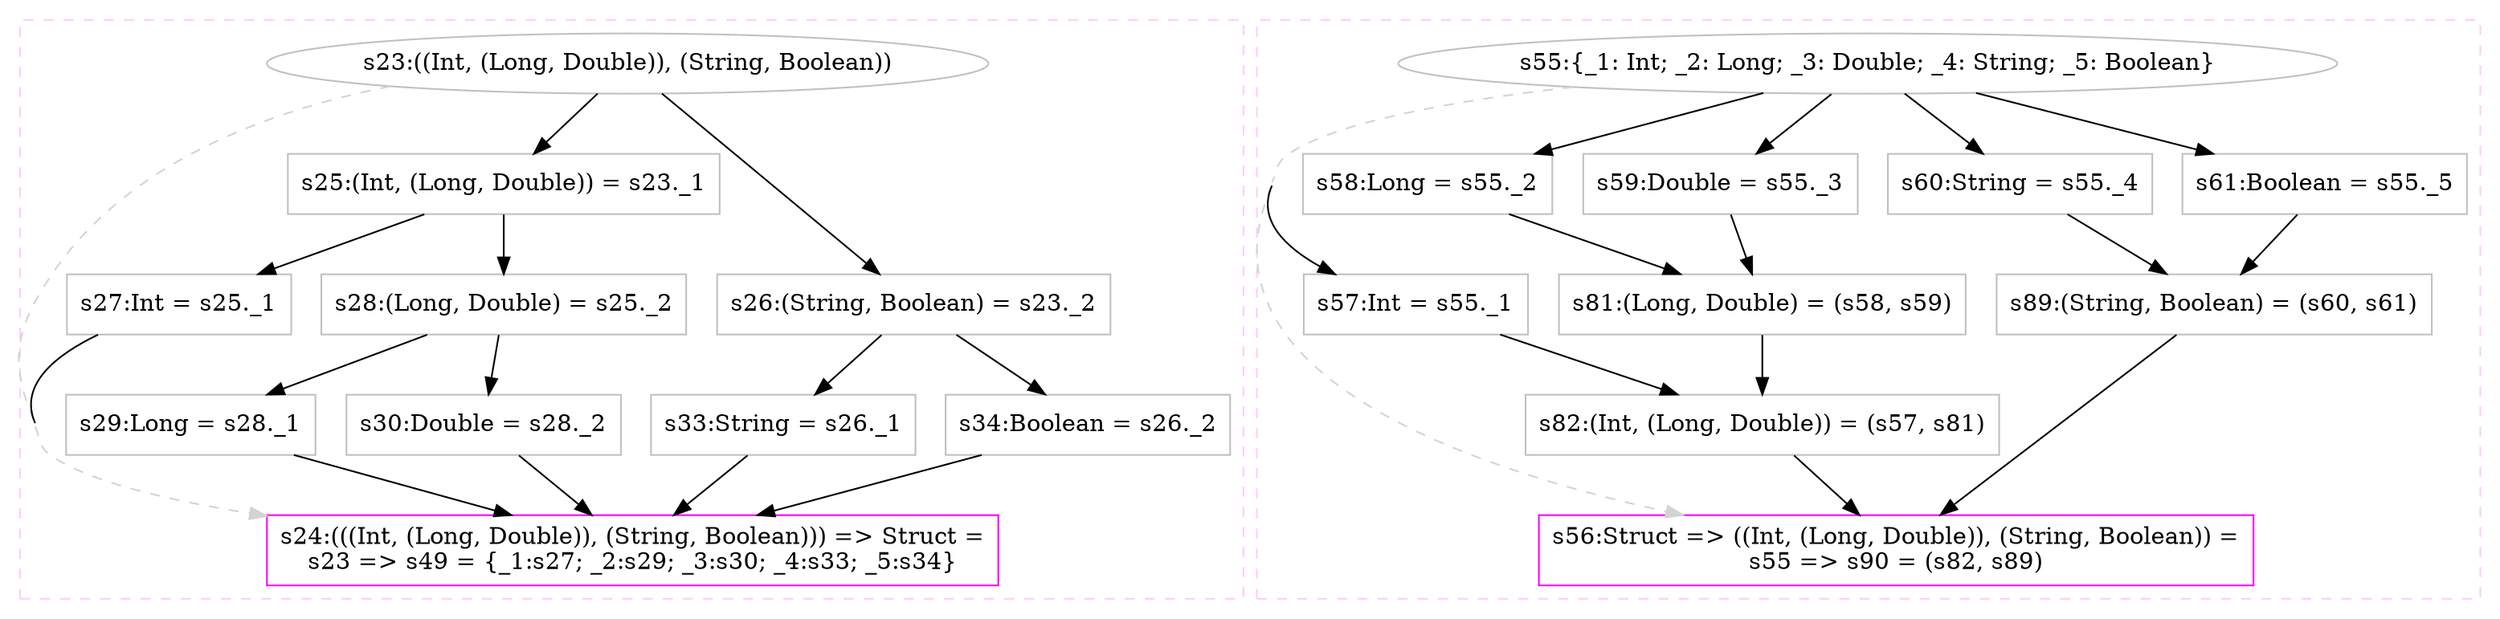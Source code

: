digraph "graph_s24_s56_3750942124867795775.dot" {
	graph [concentrate=true];
	node [label="\N"];
	graph [bb="0,0,1238,362"];
	subgraph cluster_s24 {
		graph [style=dashed,
			color="#FFCCFF",
			bb="8,8,615,354"];
		{
			graph [rank=source,
				bb=""];
			s23 [label="s23:((Int, (Long, Double)), (String, Boolean))", color=gray, pos="312,328", width="5.2015", height="0.5"];
		}
		{
			graph [rank=sink,
				bb=""];
			s24 [label="s24:(((Int, (Long, Double)), (String, Boolean))) => Struct =\ls23 => s49 = {_1:s27; _2:s29; _3:s30; _4:s33; _5:s34}", color=magenta, shape=box, tooltip="s24:(((Int, (Long, Double)), (String, Boolean))) => Struct", pos="314,37", width="4.8388", height="0.57778"];
		}
		s25 [label="s25:(Int, (Long, Double)) = s23._1", color=gray, shape=box, tooltip="s25:(Int, (Long, Double))", pos="250,256", width="2.9177", height="0.5"];
		s27 [label="s27:Int = s25._1", color=gray, shape=box, tooltip="s27:Int", pos="89,184", width="1.4773", height="0.5"];
		s28 [label="s28:(Long, Double) = s25._2", color=gray, shape=box, tooltip="s28:(Long, Double)", pos="250,184", width="2.4741", height="0.5"];
		s29 [label="s29:Long = s28._1", color=gray, shape=box, tooltip="s29:Long", pos="96,112", width="1.6718", height="0.5"];
		s30 [label="s30:Double = s28._2", color=gray, shape=box, tooltip="s30:Double", pos="241,112", width="1.8361", height="0.5"];
		s26 [label="s26:(String, Boolean) = s23._2", color=gray, shape=box, tooltip="s26:(String, Boolean)", pos="451,184", width="2.6138", height="0.5"];
		s33 [label="s33:String = s26._1", color=gray, shape=box, tooltip="s33:String", pos="388,112", width="1.732", height="0.5"];
		s34 [label="s34:Boolean = s26._2", color=gray, shape=box, tooltip="s34:Boolean", pos="538,112", width="1.9016", height="0.5"];
		s23 -> s24 [style=dashed, color=lightgray, weight=0, pos="212.4,312.67 146.87,297.39 66.22,266.05 27,202 6.2129,168.05 0.4104,149.18 17,113;e,153.4,57.654 17,111 20.609,103.01 19.845,99.064\
 27,94 47.201,79.703 93.645,68.174 143.41,59.377"];
		s27 -> s24 [style=solid, pos="50.338,165.76 28.366,153.23 7.0455,134.71 17,113"];
		s29 -> s24 [style=solid, pos="e,255.36,57.635 146.84,93.977 176.25,84.126 213.66,71.599 245.63,60.894"];
		s30 -> s24 [style=solid, pos="e,294.25,57.755 258.3,93.7 266.9,85.099 277.49,74.509 287.12,64.881"];
		s33 -> s24 [style=solid, pos="e,334.03,57.755 370.46,93.7 361.74,85.099 351.01,74.509 341.25,64.881"];
		s34 -> s24 [style=solid, pos="e,374.25,57.635 485.76,93.977 455.41,84.084 416.77,71.491 383.83,60.755"];
		s25 -> s27 [style=solid, pos="e,128.26,202.07 210.61,237.88 188.61,228.31 160.99,216.3 137.64,206.15"];
		s26 -> s33 [style=solid, pos="e,403.39,130.1 435.43,165.7 427.8,157.22 418.48,146.86 410.12,137.58"];
		s25 -> s28 [style=solid, pos="e,250,202.1 250,237.7 250,229.98 250,220.71 250,212.11"];
		s23 -> s26 [style=solid, pos="e,434.33,202.07 328.87,309.82 339.05,299.45 352.27,285.97 364,274 385.43,252.12 409.8,227.18 427.29,209.28"];
		s26 -> s34 [style=solid, pos="e,516.74,130.1 472.51,165.7 483.46,156.88 496.95,146.03 508.82,136.47"];
		s28 -> s29 [style=solid, pos="e,133.55,130.07 212.33,165.88 191.37,156.35 165.1,144.41 142.82,134.28"];
		s23 -> s25 [style=solid, pos="e,265.3,274.28 296.99,310.05 289.49,301.58 280.26,291.17 271.98,281.82"];
		s28 -> s30 [style=solid, pos="e,243.2,130.1 247.78,165.7 246.78,157.98 245.59,148.71 244.49,140.11"];
	}
	subgraph cluster_s56 {
		graph [style=dashed,
			color="#FFCCFF",
			bb="623,8,1230,354"];
		{
			graph [rank=source,
				bb=""];
			s55 [label="s55:{_1: Int; _2: Long; _3: Double; _4: String; _5: Boolean}", color=gray, pos="926,328", width="6.818", height="0.5"];
		}
		{
			graph [rank=sink,
				bb=""];
			s56 [label="s56:Struct => ((Int, (Long, Double)), (String, Boolean)) =\ls55 => s90 = (s82, s89)", color=magenta, shape=box, tooltip="s56:Struct => ((Int, (Long, Double)), (String, Boolean))", pos="940,37", width="4.7046", height="0.57778"];
		}
		s57 [label="s57:Int = s55._1", color=gray, shape=box, tooltip="s57:Int", pos="704,184", width="1.4773", height="0.5"];
		s58 [label="s58:Long = s55._2", color=gray, shape=box, tooltip="s58:Long", pos="711,256", width="1.6718", height="0.5"];
		s59 [label="s59:Double = s55._3", color=gray, shape=box, tooltip="s59:Double", pos="856,256", width="1.8361", height="0.5"];
		s81 [label="s81:(Long, Double) = (s58, s59)", color=gray, shape=box, tooltip="s81:(Long, Double)", pos="874,184", width="2.726", height="0.5"];
		s82 [label="s82:(Int, (Long, Double)) = (s57, s81)", color=gray, shape=box, tooltip="s82:(Int, (Long, Double))", pos="874,112", width="3.1696", height="0.5"];
		s60 [label="s60:String = s55._4", color=gray, shape=box, tooltip="s60:String", pos="1003,256", width="1.732", height="0.5"];
		s61 [label="s61:Boolean = s55._5", color=gray, shape=box, tooltip="s61:Boolean", pos="1153,256", width="1.9016", height="0.5"];
		s89 [label="s89:(String, Boolean) = (s60, s61)", color=gray, shape=box, tooltip="s89:(String, Boolean)", pos="1094,184", width="2.8657", height="0.5"];
		s55 -> s61 [style=solid, pos="e,1097.6,274.08 979.8,310.41 1012.1,300.44 1053.5,287.68 1087.7,277.13"];
		s58 -> s81 [style=solid, pos="e,834.26,202.07 750.87,237.88 773.16,228.31 801.12,216.3 824.76,206.15"];
		s59 -> s81 [style=solid, pos="e,869.6,202.1 860.45,237.7 862.45,229.9 864.87,220.51 867.1,211.83"];
		s55 -> s60 [style=solid, pos="e,984.19,274.1 945.03,309.7 954.54,301.05 966.21,290.45 976.57,281.03"];
		s55 -> s56 [style=dashed, color=lightgray, weight=0, pos="792.71,312.81 731.38,304.17 666.79,291.39 642,274 634.82,268.97 635.68,264.96 632,257;e,812.72,57.61 632,255 615.28,218.88 621.21\
,199.95 642,166 676.54,109.59 742.13,78.003 802.99,60.329"];
		s82 -> s56 [style=solid, pos="e,922.14,57.755 889.64,93.7 897.26,85.268 906.62,74.924 915.18,65.449"];
		s89 -> s56 [style=solid, pos="e,961.2,57.962 1075.7,165.8 1049.3,140.9 1000.1,94.585 968.76,65.078"];
		s60 -> s89 [style=solid, pos="e,1071.8,202.1 1025.5,237.7 1037,228.88 1051.1,218.03 1063.5,208.47"];
		s61 -> s89 [style=solid, pos="e,1108.4,202.1 1138.4,237.7 1131.3,229.3 1122.7,219.07 1115,209.86"];
		s55 -> s59 [style=solid, pos="e,873.1,274.1 908.7,309.7 900.14,301.14 889.66,290.66 880.3,281.3"];
		s55 -> s58 [style=solid, pos="e,763.33,274.04 874.78,310.32 844.27,300.39 805.35,287.72 773.1,277.22"];
		s57 -> s82 [style=solid, pos="e,832.55,130.07 745.59,165.88 769.03,156.22 798.5,144.09 823.3,133.88"];
		s81 -> s82 [style=solid, pos="e,874,130.1 874,165.7 874,157.98 874,148.71 874,140.11"];
		s55 -> s57 [style=solid, pos="e,665.29,202.26 632,255 623.3,236.2 638.18,219.78 656.63,207.57"];
	}
}

